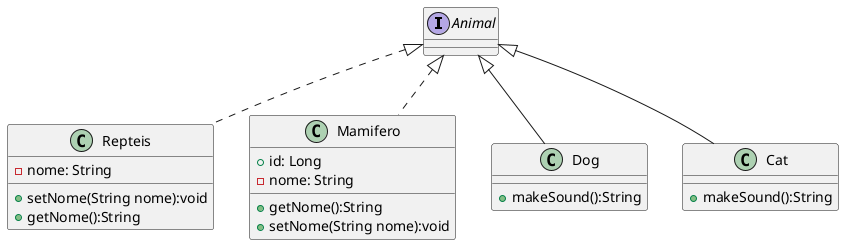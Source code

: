 @startuml
'https://plantuml.com/class-diagram

interface Animal
'abstract Pessoa
'enum cor

class Repteis implements Animal {
     -nome: String
     +setNome(String nome):void
     +getNome():String
}


class Mamifero implements Animal {
   +id: Long
   -nome: String
   +getNome():String
   +setNome(String nome):void
}
class Dog extends Animal{
    +makeSound():String
}
class Cat extends Animal{
    +makeSound():String
}


@endboard